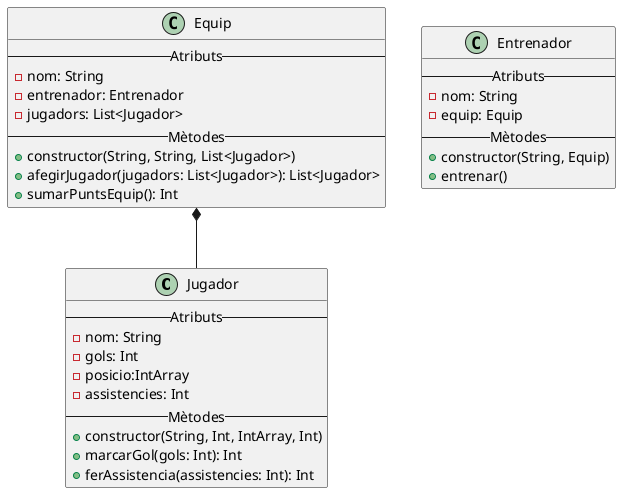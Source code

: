 @startuml
'https://plantuml.com/class-diagram


class Jugador {
    -- Atributs --
    - nom: String
    - gols: Int
    - posicio:IntArray
    - assistencies: Int
    -- Mètodes --
    + constructor(String, Int, IntArray, Int)
    + marcarGol(gols: Int): Int
    + ferAssistencia(assistencies: Int): Int
}

class Entrenador{
    -- Atributs --
    - nom: String
    - equip: Equip
    -- Mètodes --
    + constructor(String, Equip)
    + entrenar()
}

Equip *--Jugador
class Equip {
    -- Atributs --
    - nom: String
    - entrenador: Entrenador
    - jugadors: List<Jugador>
    -- Mètodes --
    + constructor(String, String, List<Jugador>)
    + afegirJugador(jugadors: List<Jugador>): List<Jugador>
    + sumarPuntsEquip(): Int
}

@enduml
